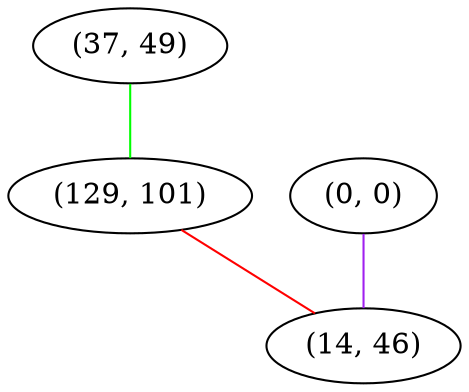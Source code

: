 graph "" {
"(37, 49)";
"(129, 101)";
"(0, 0)";
"(14, 46)";
"(37, 49)" -- "(129, 101)"  [color=green, key=0, weight=2];
"(129, 101)" -- "(14, 46)"  [color=red, key=0, weight=1];
"(0, 0)" -- "(14, 46)"  [color=purple, key=0, weight=4];
}
